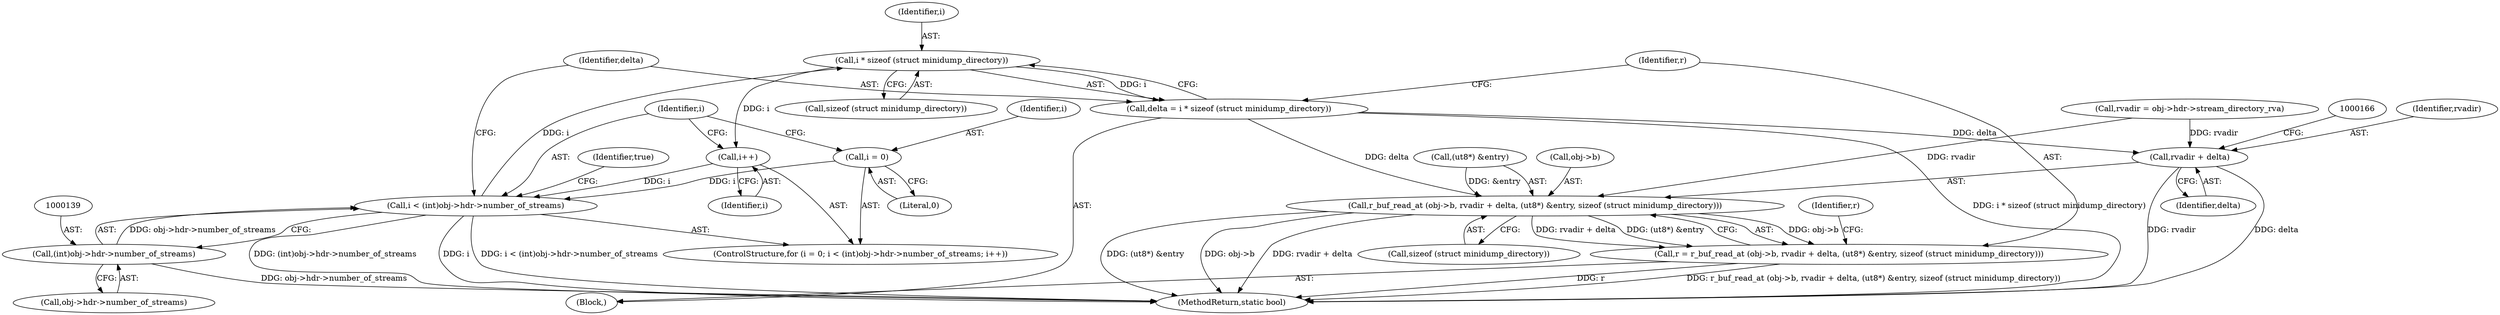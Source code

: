 digraph "0_radare2_40b021ba29c8f90ccf7c879fde2580bc73a17e8e@API" {
"1000151" [label="(Call,i * sizeof (struct minidump_directory))"];
"1000136" [label="(Call,i < (int)obj->hdr->number_of_streams)"];
"1000133" [label="(Call,i = 0)"];
"1000145" [label="(Call,i++)"];
"1000151" [label="(Call,i * sizeof (struct minidump_directory))"];
"1000138" [label="(Call,(int)obj->hdr->number_of_streams)"];
"1000149" [label="(Call,delta = i * sizeof (struct minidump_directory))"];
"1000158" [label="(Call,r_buf_read_at (obj->b, rvadir + delta, (ut8*) &entry, sizeof (struct minidump_directory)))"];
"1000156" [label="(Call,r = r_buf_read_at (obj->b, rvadir + delta, (ut8*) &entry, sizeof (struct minidump_directory)))"];
"1000162" [label="(Call,rvadir + delta)"];
"1000138" [label="(Call,(int)obj->hdr->number_of_streams)"];
"1000153" [label="(Call,sizeof (struct minidump_directory))"];
"1000157" [label="(Identifier,r)"];
"1000151" [label="(Call,i * sizeof (struct minidump_directory))"];
"1000179" [label="(Identifier,true)"];
"1000147" [label="(Block,)"];
"1000172" [label="(Identifier,r)"];
"1000158" [label="(Call,r_buf_read_at (obj->b, rvadir + delta, (ut8*) &entry, sizeof (struct minidump_directory)))"];
"1000145" [label="(Call,i++)"];
"1000132" [label="(ControlStructure,for (i = 0; i < (int)obj->hdr->number_of_streams; i++))"];
"1000146" [label="(Identifier,i)"];
"1000180" [label="(MethodReturn,static bool)"];
"1000140" [label="(Call,obj->hdr->number_of_streams)"];
"1000164" [label="(Identifier,delta)"];
"1000162" [label="(Call,rvadir + delta)"];
"1000169" [label="(Call,sizeof (struct minidump_directory))"];
"1000137" [label="(Identifier,i)"];
"1000135" [label="(Literal,0)"];
"1000150" [label="(Identifier,delta)"];
"1000156" [label="(Call,r = r_buf_read_at (obj->b, rvadir + delta, (ut8*) &entry, sizeof (struct minidump_directory)))"];
"1000136" [label="(Call,i < (int)obj->hdr->number_of_streams)"];
"1000133" [label="(Call,i = 0)"];
"1000149" [label="(Call,delta = i * sizeof (struct minidump_directory))"];
"1000159" [label="(Call,obj->b)"];
"1000163" [label="(Identifier,rvadir)"];
"1000152" [label="(Identifier,i)"];
"1000165" [label="(Call,(ut8*) &entry)"];
"1000125" [label="(Call,rvadir = obj->hdr->stream_directory_rva)"];
"1000134" [label="(Identifier,i)"];
"1000151" -> "1000149"  [label="AST: "];
"1000151" -> "1000153"  [label="CFG: "];
"1000152" -> "1000151"  [label="AST: "];
"1000153" -> "1000151"  [label="AST: "];
"1000149" -> "1000151"  [label="CFG: "];
"1000151" -> "1000145"  [label="DDG: i"];
"1000151" -> "1000149"  [label="DDG: i"];
"1000136" -> "1000151"  [label="DDG: i"];
"1000136" -> "1000132"  [label="AST: "];
"1000136" -> "1000138"  [label="CFG: "];
"1000137" -> "1000136"  [label="AST: "];
"1000138" -> "1000136"  [label="AST: "];
"1000150" -> "1000136"  [label="CFG: "];
"1000179" -> "1000136"  [label="CFG: "];
"1000136" -> "1000180"  [label="DDG: i < (int)obj->hdr->number_of_streams"];
"1000136" -> "1000180"  [label="DDG: (int)obj->hdr->number_of_streams"];
"1000136" -> "1000180"  [label="DDG: i"];
"1000133" -> "1000136"  [label="DDG: i"];
"1000145" -> "1000136"  [label="DDG: i"];
"1000138" -> "1000136"  [label="DDG: obj->hdr->number_of_streams"];
"1000133" -> "1000132"  [label="AST: "];
"1000133" -> "1000135"  [label="CFG: "];
"1000134" -> "1000133"  [label="AST: "];
"1000135" -> "1000133"  [label="AST: "];
"1000137" -> "1000133"  [label="CFG: "];
"1000145" -> "1000132"  [label="AST: "];
"1000145" -> "1000146"  [label="CFG: "];
"1000146" -> "1000145"  [label="AST: "];
"1000137" -> "1000145"  [label="CFG: "];
"1000138" -> "1000140"  [label="CFG: "];
"1000139" -> "1000138"  [label="AST: "];
"1000140" -> "1000138"  [label="AST: "];
"1000138" -> "1000180"  [label="DDG: obj->hdr->number_of_streams"];
"1000149" -> "1000147"  [label="AST: "];
"1000150" -> "1000149"  [label="AST: "];
"1000157" -> "1000149"  [label="CFG: "];
"1000149" -> "1000180"  [label="DDG: i * sizeof (struct minidump_directory)"];
"1000149" -> "1000158"  [label="DDG: delta"];
"1000149" -> "1000162"  [label="DDG: delta"];
"1000158" -> "1000156"  [label="AST: "];
"1000158" -> "1000169"  [label="CFG: "];
"1000159" -> "1000158"  [label="AST: "];
"1000162" -> "1000158"  [label="AST: "];
"1000165" -> "1000158"  [label="AST: "];
"1000169" -> "1000158"  [label="AST: "];
"1000156" -> "1000158"  [label="CFG: "];
"1000158" -> "1000180"  [label="DDG: (ut8*) &entry"];
"1000158" -> "1000180"  [label="DDG: obj->b"];
"1000158" -> "1000180"  [label="DDG: rvadir + delta"];
"1000158" -> "1000156"  [label="DDG: obj->b"];
"1000158" -> "1000156"  [label="DDG: rvadir + delta"];
"1000158" -> "1000156"  [label="DDG: (ut8*) &entry"];
"1000125" -> "1000158"  [label="DDG: rvadir"];
"1000165" -> "1000158"  [label="DDG: &entry"];
"1000156" -> "1000147"  [label="AST: "];
"1000157" -> "1000156"  [label="AST: "];
"1000172" -> "1000156"  [label="CFG: "];
"1000156" -> "1000180"  [label="DDG: r"];
"1000156" -> "1000180"  [label="DDG: r_buf_read_at (obj->b, rvadir + delta, (ut8*) &entry, sizeof (struct minidump_directory))"];
"1000162" -> "1000164"  [label="CFG: "];
"1000163" -> "1000162"  [label="AST: "];
"1000164" -> "1000162"  [label="AST: "];
"1000166" -> "1000162"  [label="CFG: "];
"1000162" -> "1000180"  [label="DDG: delta"];
"1000162" -> "1000180"  [label="DDG: rvadir"];
"1000125" -> "1000162"  [label="DDG: rvadir"];
}
